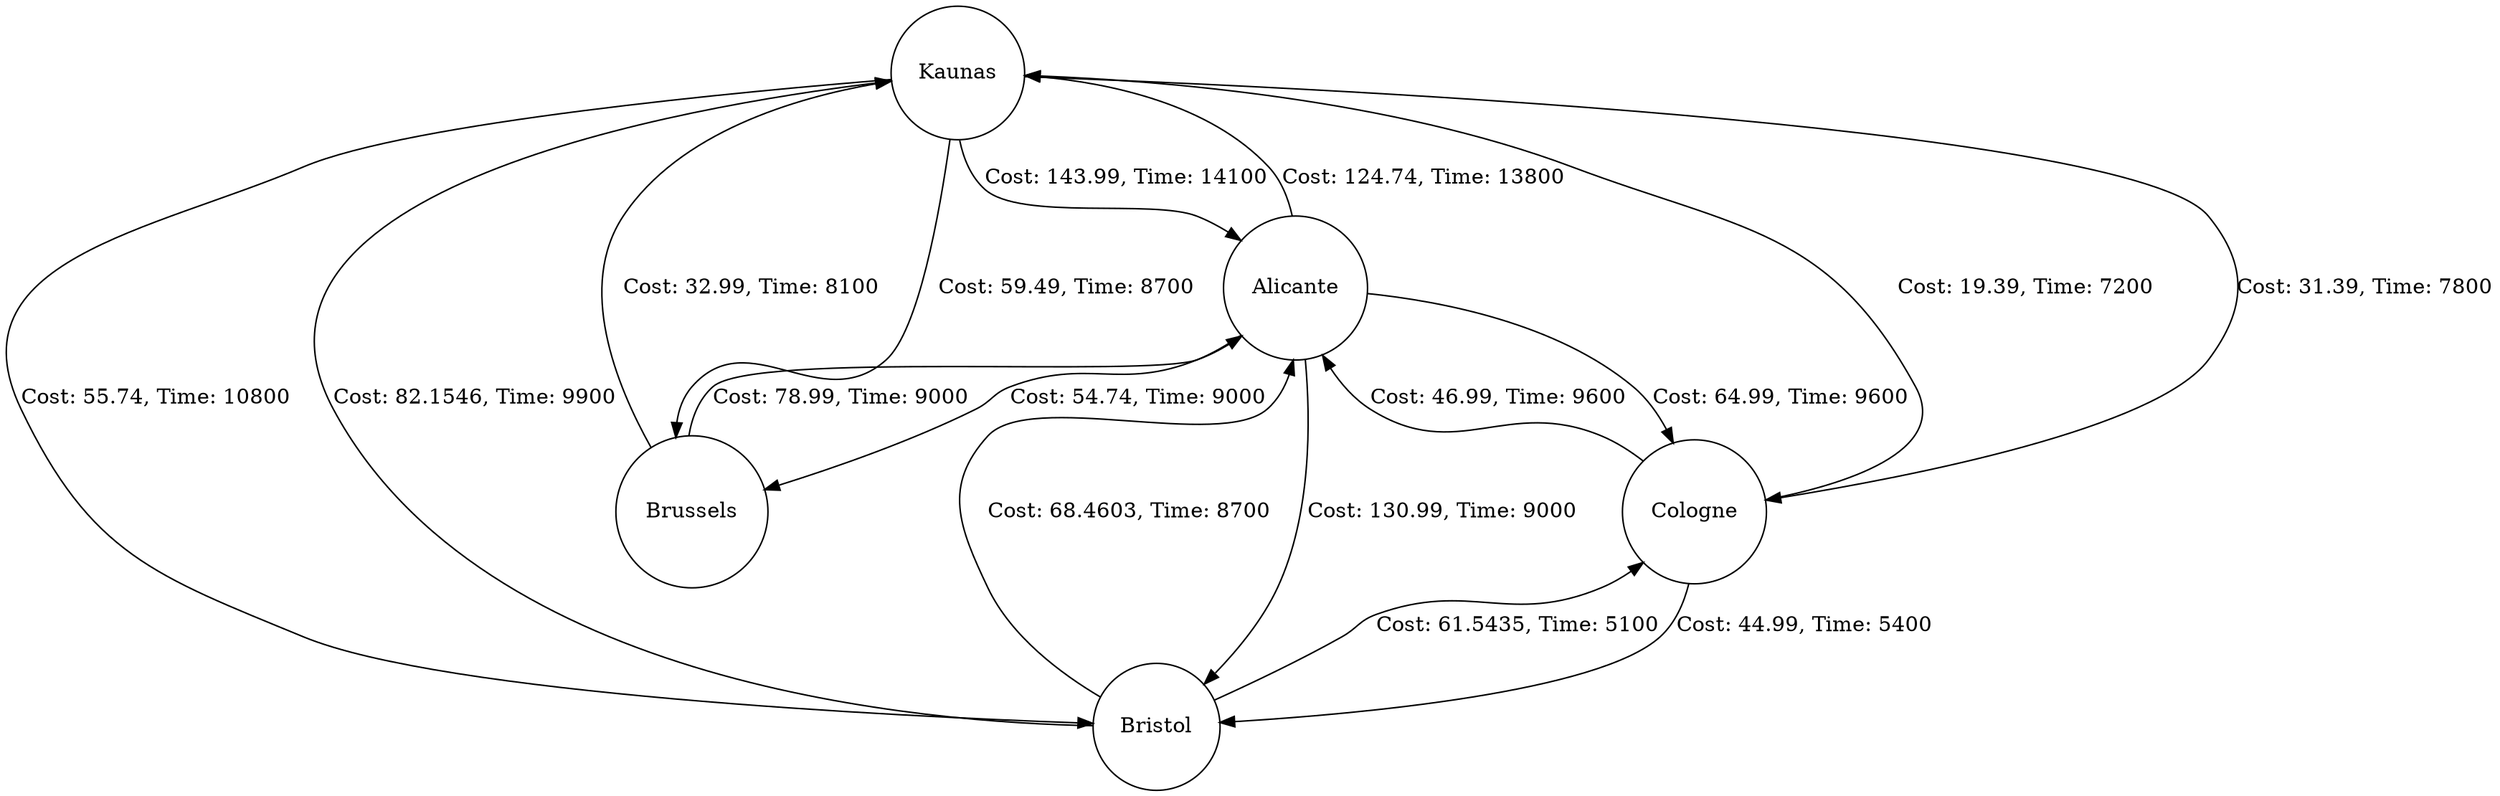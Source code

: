digraph CityConnections {
  node [shape=circle];
  "Kaunas" -> "Alicante" [label="Cost: 143.99, Time: 14100"];
  "Kaunas" -> "Bristol" [label="Cost: 55.74, Time: 10800"];
  "Kaunas" -> "Brussels" [label="Cost: 59.49, Time: 8700"];
  "Kaunas" -> "Cologne" [label="Cost: 31.39, Time: 7800"];
  "Alicante" -> "Bristol" [label="Cost: 130.99, Time: 9000"];
  "Alicante" -> "Brussels" [label="Cost: 54.74, Time: 9000"];
  "Alicante" -> "Cologne" [label="Cost: 64.99, Time: 9600"];
  "Alicante" -> "Kaunas" [label="Cost: 124.74, Time: 13800"];
  "Bristol" -> "Alicante" [label="Cost: 68.4603, Time: 8700"];
  "Bristol" -> "Cologne" [label="Cost: 61.5435, Time: 5100"];
  "Bristol" -> "Kaunas" [label="Cost: 82.1546, Time: 9900"];
  "Brussels" -> "Alicante" [label="Cost: 78.99, Time: 9000"];
  "Brussels" -> "Kaunas" [label="Cost: 32.99, Time: 8100"];
  "Cologne" -> "Alicante" [label="Cost: 46.99, Time: 9600"];
  "Cologne" -> "Bristol" [label="Cost: 44.99, Time: 5400"];
  "Cologne" -> "Kaunas" [label="Cost: 19.39, Time: 7200"];
}
